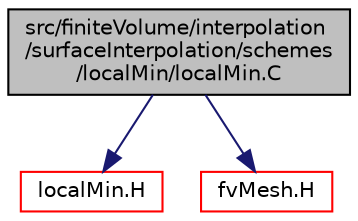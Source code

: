 digraph "src/finiteVolume/interpolation/surfaceInterpolation/schemes/localMin/localMin.C"
{
  bgcolor="transparent";
  edge [fontname="Helvetica",fontsize="10",labelfontname="Helvetica",labelfontsize="10"];
  node [fontname="Helvetica",fontsize="10",shape=record];
  Node0 [label="src/finiteVolume/interpolation\l/surfaceInterpolation/schemes\l/localMin/localMin.C",height=0.2,width=0.4,color="black", fillcolor="grey75", style="filled", fontcolor="black"];
  Node0 -> Node1 [color="midnightblue",fontsize="10",style="solid",fontname="Helvetica"];
  Node1 [label="localMin.H",height=0.2,width=0.4,color="red",URL="$a04409.html"];
  Node0 -> Node194 [color="midnightblue",fontsize="10",style="solid",fontname="Helvetica"];
  Node194 [label="fvMesh.H",height=0.2,width=0.4,color="red",URL="$a03719.html"];
}
